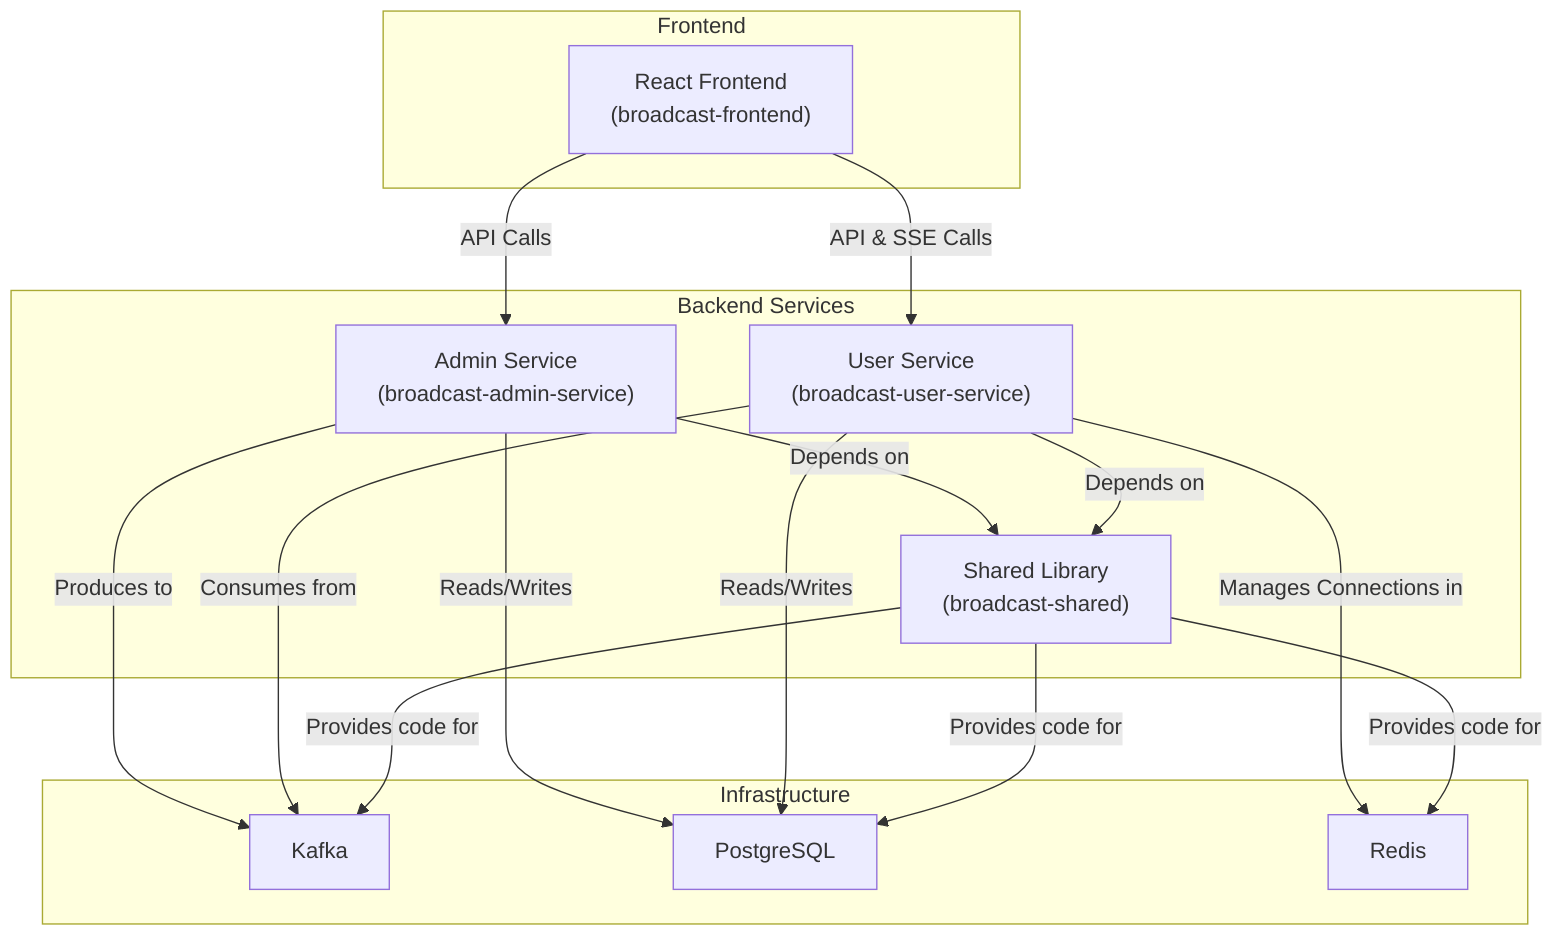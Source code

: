 graph TD
    subgraph "Frontend"
        FrontendApp["React Frontend <br/> (broadcast-frontend)"]
    end

    subgraph "Backend Services"
        AdminService["Admin Service <br/> (broadcast-admin-service)"]
        UserService["User Service <br/> (broadcast-user-service)"]
        SharedLib["Shared Library <br/> (broadcast-shared)"]
    end

    subgraph "Infrastructure"
        Kafka["Kafka"]
        Postgres["PostgreSQL"]
        Redis["Redis"]
    end

    AdminService -- "Depends on" --> SharedLib
    UserService -- "Depends on" --> SharedLib

    FrontendApp -- "API & SSE Calls" --> UserService
    FrontendApp -- "API Calls" --> AdminService

    AdminService -- "Produces to" --> Kafka
    AdminService -- "Reads/Writes" --> Postgres

    UserService -- "Consumes from" --> Kafka
    UserService -- "Reads/Writes" --> Postgres
    UserService -- "Manages Connections in" --> Redis
    
    SharedLib -- "Provides code for" --> Kafka
    SharedLib -- "Provides code for" --> Postgres
    SharedLib -- "Provides code for" --> Redis